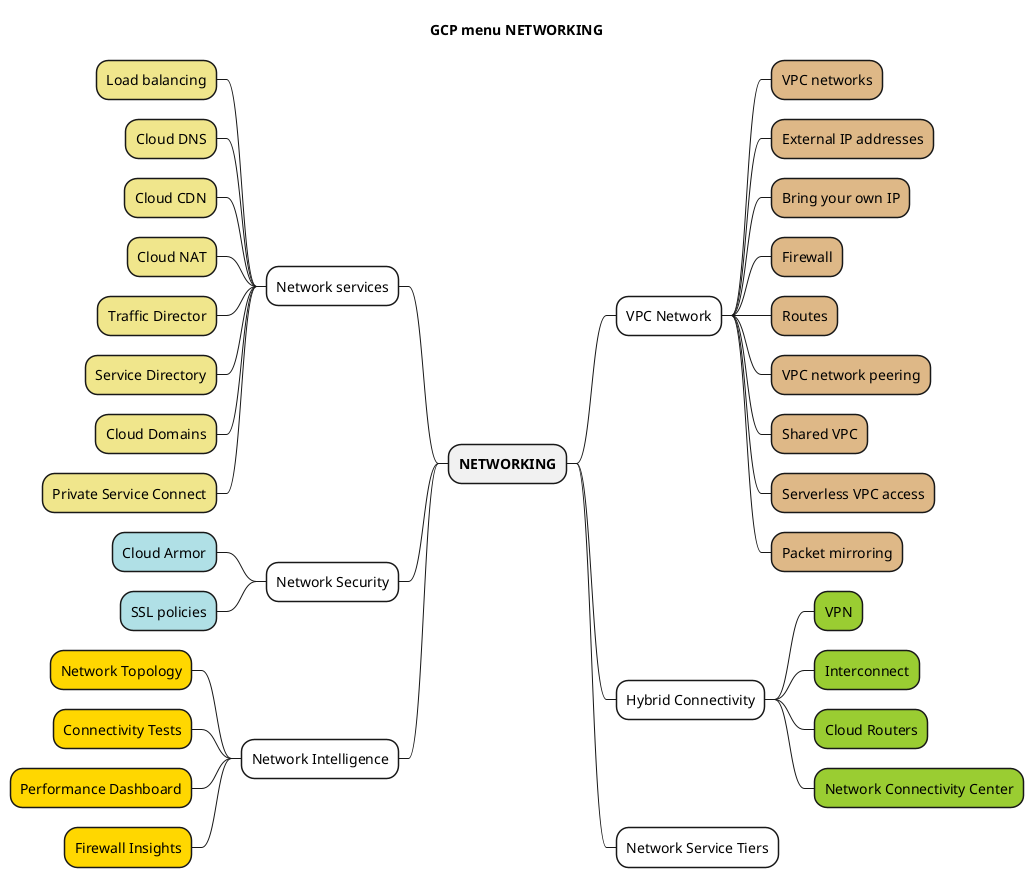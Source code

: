 @startmindmap
title GCP menu NETWORKING

* **NETWORKING**
**[#White] VPC Network
***[#BurlyWood] VPC networks
***[#BurlyWood] External IP addresses
***[#BurlyWood] Bring your own IP
***[#BurlyWood] Firewall
***[#BurlyWood] Routes
***[#BurlyWood] VPC network peering
***[#BurlyWood] Shared VPC
***[#BurlyWood] Serverless VPC access
***[#BurlyWood] Packet mirroring

--[#White] Network services
---[#Khaki] Load balancing
---[#Khaki] Cloud DNS
---[#Khaki] Cloud CDN
---[#Khaki] Cloud NAT
---[#Khaki] Traffic Director
---[#Khaki] Service Directory
---[#Khaki] Cloud Domains
---[#Khaki] Private Service Connect

**[#White] Hybrid Connectivity
***[#YellowGreen] VPN
***[#YellowGreen] Interconnect
***[#YellowGreen] Cloud Routers
***[#YellowGreen] Network Connectivity Center

**[#White] Network Service Tiers

--[#White] Network Security
---[#PowderBlue] Cloud Armor
---[#PowderBlue] SSL policies

--[#White] Network Intelligence
---[#Gold] Network Topology
---[#Gold] Connectivity Tests
---[#Gold] Performance Dashboard
---[#Gold] Firewall Insights

@endmindmap